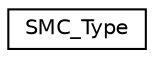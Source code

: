 digraph "Graphical Class Hierarchy"
{
 // LATEX_PDF_SIZE
  edge [fontname="Helvetica",fontsize="10",labelfontname="Helvetica",labelfontsize="10"];
  node [fontname="Helvetica",fontsize="10",shape=record];
  rankdir="LR";
  Node0 [label="SMC_Type",height=0.2,width=0.4,color="black", fillcolor="white", style="filled",URL="$struct_s_m_c___type.html",tooltip=" "];
}
